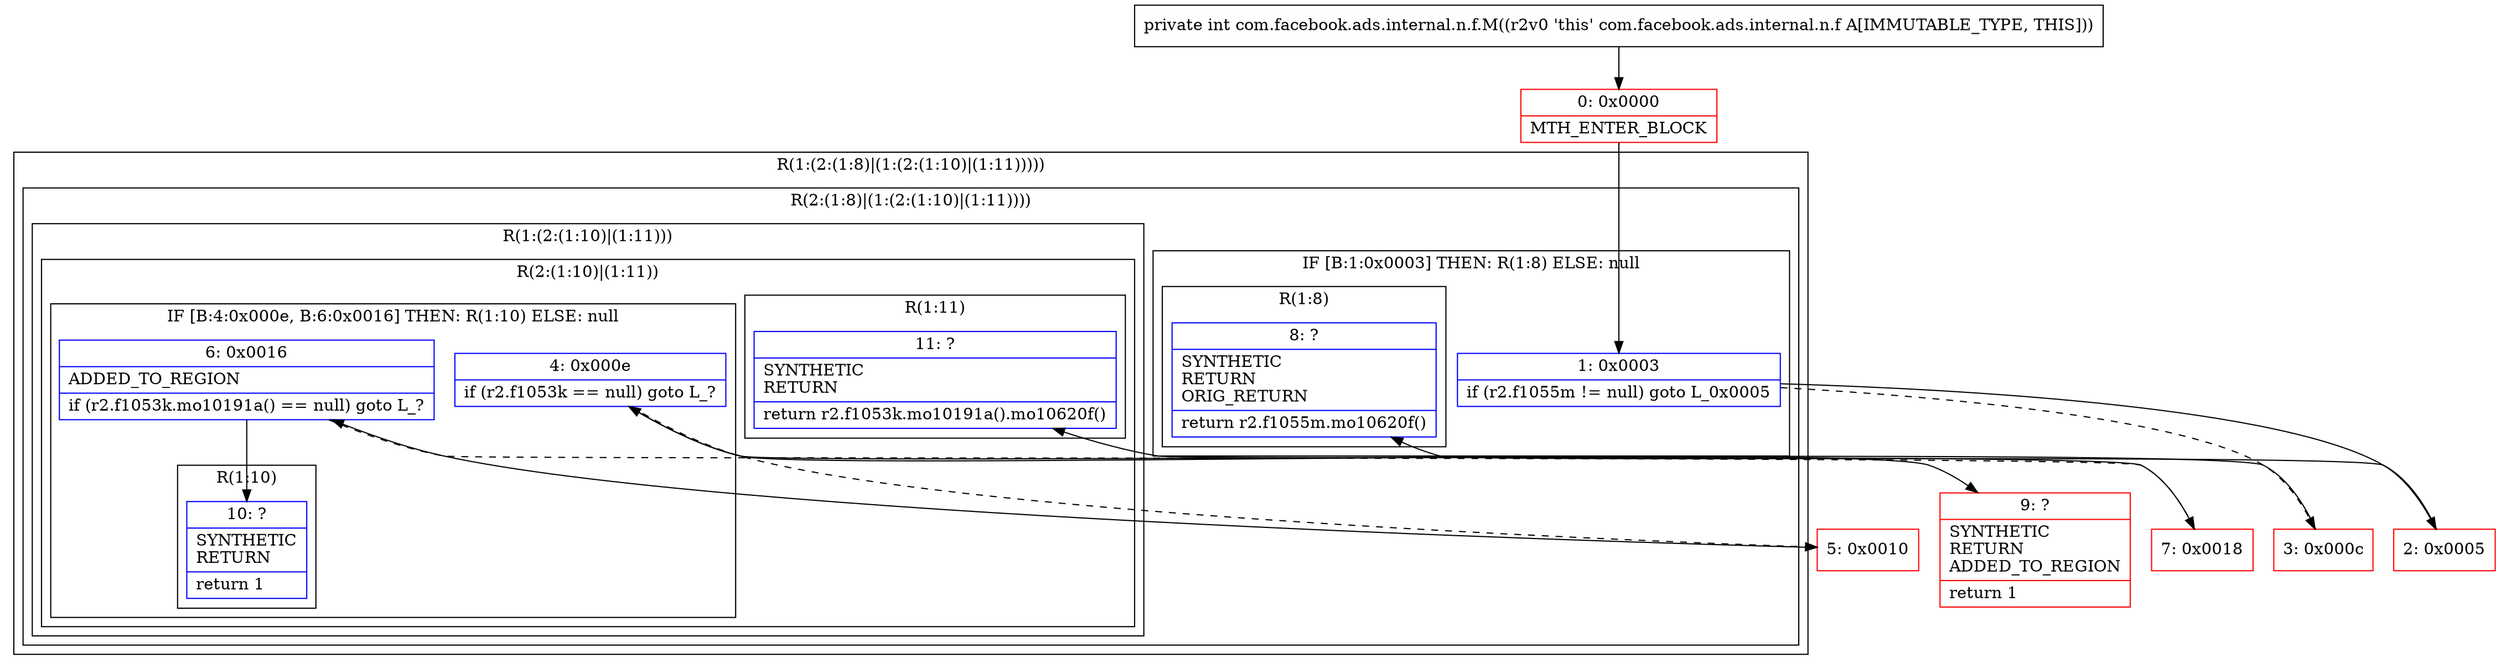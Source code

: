 digraph "CFG forcom.facebook.ads.internal.n.f.M()I" {
subgraph cluster_Region_1056444497 {
label = "R(1:(2:(1:8)|(1:(2:(1:10)|(1:11)))))";
node [shape=record,color=blue];
subgraph cluster_Region_1475637902 {
label = "R(2:(1:8)|(1:(2:(1:10)|(1:11))))";
node [shape=record,color=blue];
subgraph cluster_IfRegion_1132320463 {
label = "IF [B:1:0x0003] THEN: R(1:8) ELSE: null";
node [shape=record,color=blue];
Node_1 [shape=record,label="{1\:\ 0x0003|if (r2.f1055m != null) goto L_0x0005\l}"];
subgraph cluster_Region_185699027 {
label = "R(1:8)";
node [shape=record,color=blue];
Node_8 [shape=record,label="{8\:\ ?|SYNTHETIC\lRETURN\lORIG_RETURN\l|return r2.f1055m.mo10620f()\l}"];
}
}
subgraph cluster_Region_1964341624 {
label = "R(1:(2:(1:10)|(1:11)))";
node [shape=record,color=blue];
subgraph cluster_Region_16844118 {
label = "R(2:(1:10)|(1:11))";
node [shape=record,color=blue];
subgraph cluster_IfRegion_753365015 {
label = "IF [B:4:0x000e, B:6:0x0016] THEN: R(1:10) ELSE: null";
node [shape=record,color=blue];
Node_4 [shape=record,label="{4\:\ 0x000e|if (r2.f1053k == null) goto L_?\l}"];
Node_6 [shape=record,label="{6\:\ 0x0016|ADDED_TO_REGION\l|if (r2.f1053k.mo10191a() == null) goto L_?\l}"];
subgraph cluster_Region_732377162 {
label = "R(1:10)";
node [shape=record,color=blue];
Node_10 [shape=record,label="{10\:\ ?|SYNTHETIC\lRETURN\l|return 1\l}"];
}
}
subgraph cluster_Region_1965507327 {
label = "R(1:11)";
node [shape=record,color=blue];
Node_11 [shape=record,label="{11\:\ ?|SYNTHETIC\lRETURN\l|return r2.f1053k.mo10191a().mo10620f()\l}"];
}
}
}
}
}
Node_0 [shape=record,color=red,label="{0\:\ 0x0000|MTH_ENTER_BLOCK\l}"];
Node_2 [shape=record,color=red,label="{2\:\ 0x0005}"];
Node_3 [shape=record,color=red,label="{3\:\ 0x000c}"];
Node_5 [shape=record,color=red,label="{5\:\ 0x0010}"];
Node_7 [shape=record,color=red,label="{7\:\ 0x0018}"];
Node_9 [shape=record,color=red,label="{9\:\ ?|SYNTHETIC\lRETURN\lADDED_TO_REGION\l|return 1\l}"];
MethodNode[shape=record,label="{private int com.facebook.ads.internal.n.f.M((r2v0 'this' com.facebook.ads.internal.n.f A[IMMUTABLE_TYPE, THIS])) }"];
MethodNode -> Node_0;
Node_1 -> Node_2;
Node_1 -> Node_3[style=dashed];
Node_4 -> Node_5[style=dashed];
Node_4 -> Node_9;
Node_6 -> Node_7[style=dashed];
Node_6 -> Node_10;
Node_0 -> Node_1;
Node_2 -> Node_8;
Node_3 -> Node_4;
Node_5 -> Node_6;
Node_7 -> Node_11;
}

